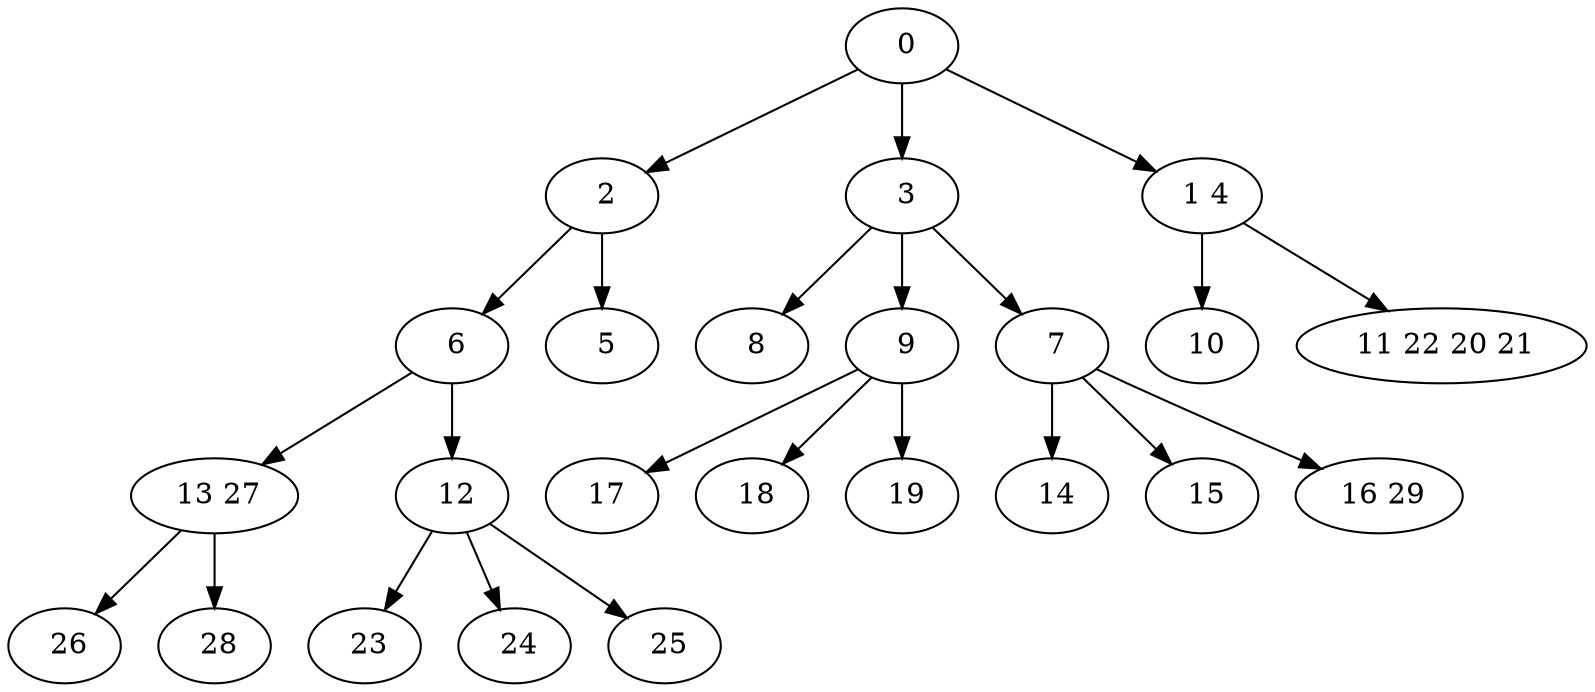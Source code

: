 digraph mytree {
" 0" -> " 2";
" 0" -> " 3";
" 0" -> " 1 4";
" 2" -> " 6";
" 2" -> " 5";
" 3" -> " 8";
" 3" -> " 9";
" 3" -> " 7";
" 1 4" -> " 10";
" 1 4" -> " 11 22 20 21";
" 6" -> " 13 27";
" 6" -> " 12";
" 5";
" 8";
" 9" -> " 17";
" 9" -> " 18";
" 9" -> " 19";
" 13 27" -> " 26";
" 13 27" -> " 28";
" 12" -> " 23";
" 12" -> " 24";
" 12" -> " 25";
" 23";
" 7" -> " 14";
" 7" -> " 15";
" 7" -> " 16 29";
" 14";
" 15";
" 16 29";
" 17";
" 18";
" 19";
" 26";
" 28";
" 24";
" 25";
" 10";
" 11 22 20 21";
}
